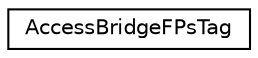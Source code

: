 digraph "类继承关系图"
{
 // LATEX_PDF_SIZE
  edge [fontname="Helvetica",fontsize="10",labelfontname="Helvetica",labelfontsize="10"];
  node [fontname="Helvetica",fontsize="10",shape=record];
  rankdir="LR";
  Node0 [label="AccessBridgeFPsTag",height=0.2,width=0.4,color="black", fillcolor="white", style="filled",URL="$struct_access_bridge_f_ps_tag.html",tooltip=" "];
}
